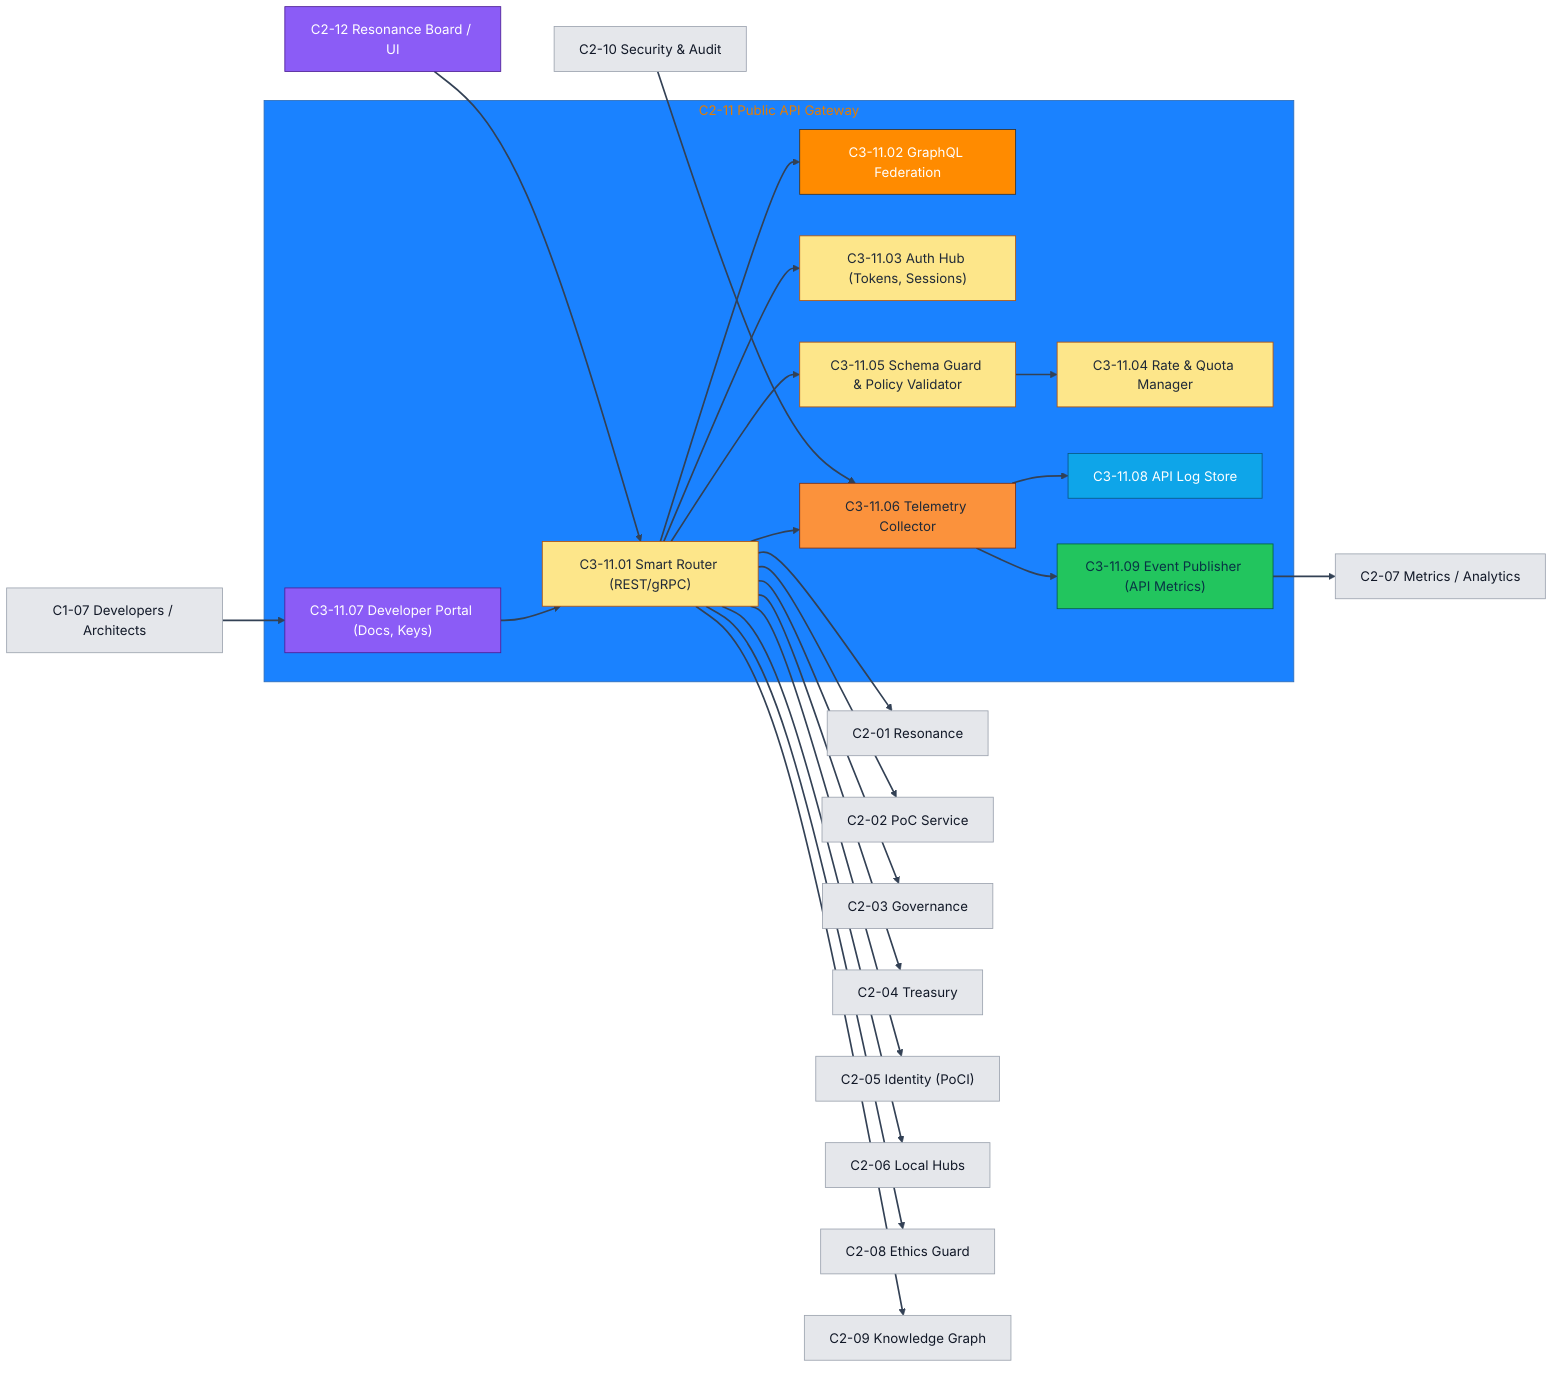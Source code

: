 %%{init: {'theme':'base','themeVariables':{ 'fontFamily':'Inter,Arial', 'primaryColor':'#ff8b00','lineColor':'#334155'}}}%%
flowchart LR
  %% --- Coherosphere CI Theme ---
  classDef container fill:#111827,stroke:#111827,color:#ffffff,font-weight:bold;
  classDef compute fill:#ff8b00,stroke:#333333,color:#ffffff;
  classDef control fill:#fde68a,stroke:#b45309,color:#1f2937;
  classDef worker fill:#fb923c,stroke:#7c2d12,color:#1f2937;
  classDef store fill:#0ea5e9,stroke:#075985,color:#ffffff;
  classDef event fill:#22c55e,stroke:#065f46,color:#083344;
  classDef risk fill:#ef4444,stroke:#7f1d1d,color:#ffffff;
  classDef ext fill:#e5e7eb,stroke:#9ca3af,color:#111827;
  classDef ui fill:#8b5cf6,stroke:#4c1d95,color:#ffffff;
  linkStyle default stroke:#334155,stroke-width:2px;

  %% ===== Container & Components (C2-11 → C3-11.xx) =====
  subgraph API["C2-11 Public API Gateway"]
    class API container
    ROUTE["C3-11.01 Smart Router (REST/gRPC)"]:::control
    GQL["C3-11.02 GraphQL Federation"]:::compute
    AUTH["C3-11.03 Auth Hub (Tokens, Sessions)"]:::control
    RATE["C3-11.04 Rate & Quota Manager"]:::control
    SGUARD["C3-11.05 Schema Guard & Policy Validator"]:::control
    TEL["C3-11.06 Telemetry Collector"]:::worker
    DEVPORT["C3-11.07 Developer Portal (Docs, Keys)"]:::ui
    APILOG["C3-11.08 API Log Store"]:::store
    PUB["C3-11.09 Event Publisher (API Metrics)"]:::event
  end

  %% ===== Internal flows =====
  ROUTE --> GQL
  ROUTE --> SGUARD --> RATE
  ROUTE --> AUTH
  ROUTE --> TEL
  TEL --> APILOG
  TEL --> PUB
  DEVPORT --> ROUTE

  %% ===== External context links =====
  UI["C2-12 Resonance Board / UI"]:::ui --> ROUTE
  DEV["C1-07 Developers / Architects"]:::ext --> DEVPORT
  SEC["C2-10 Security & Audit"]:::ext --> TEL
  PUB --> MET["C2-07 Metrics / Analytics"]:::ext
  ROUTE --> RS["C2-01 Resonance"]:::ext
  ROUTE --> POC["C2-02 PoC Service"]:::ext
  ROUTE --> GOV["C2-03 Governance"]:::ext
  ROUTE --> TRE["C2-04 Treasury"]:::ext
  ROUTE --> ID["C2-05 Identity (PoCI)"]:::ext
  ROUTE --> HUB["C2-06 Local Hubs"]:::ext
  ROUTE --> ETH["C2-08 Ethics Guard"]:::ext
  ROUTE --> KNOW["C2-09 Knowledge Graph"]:::ext